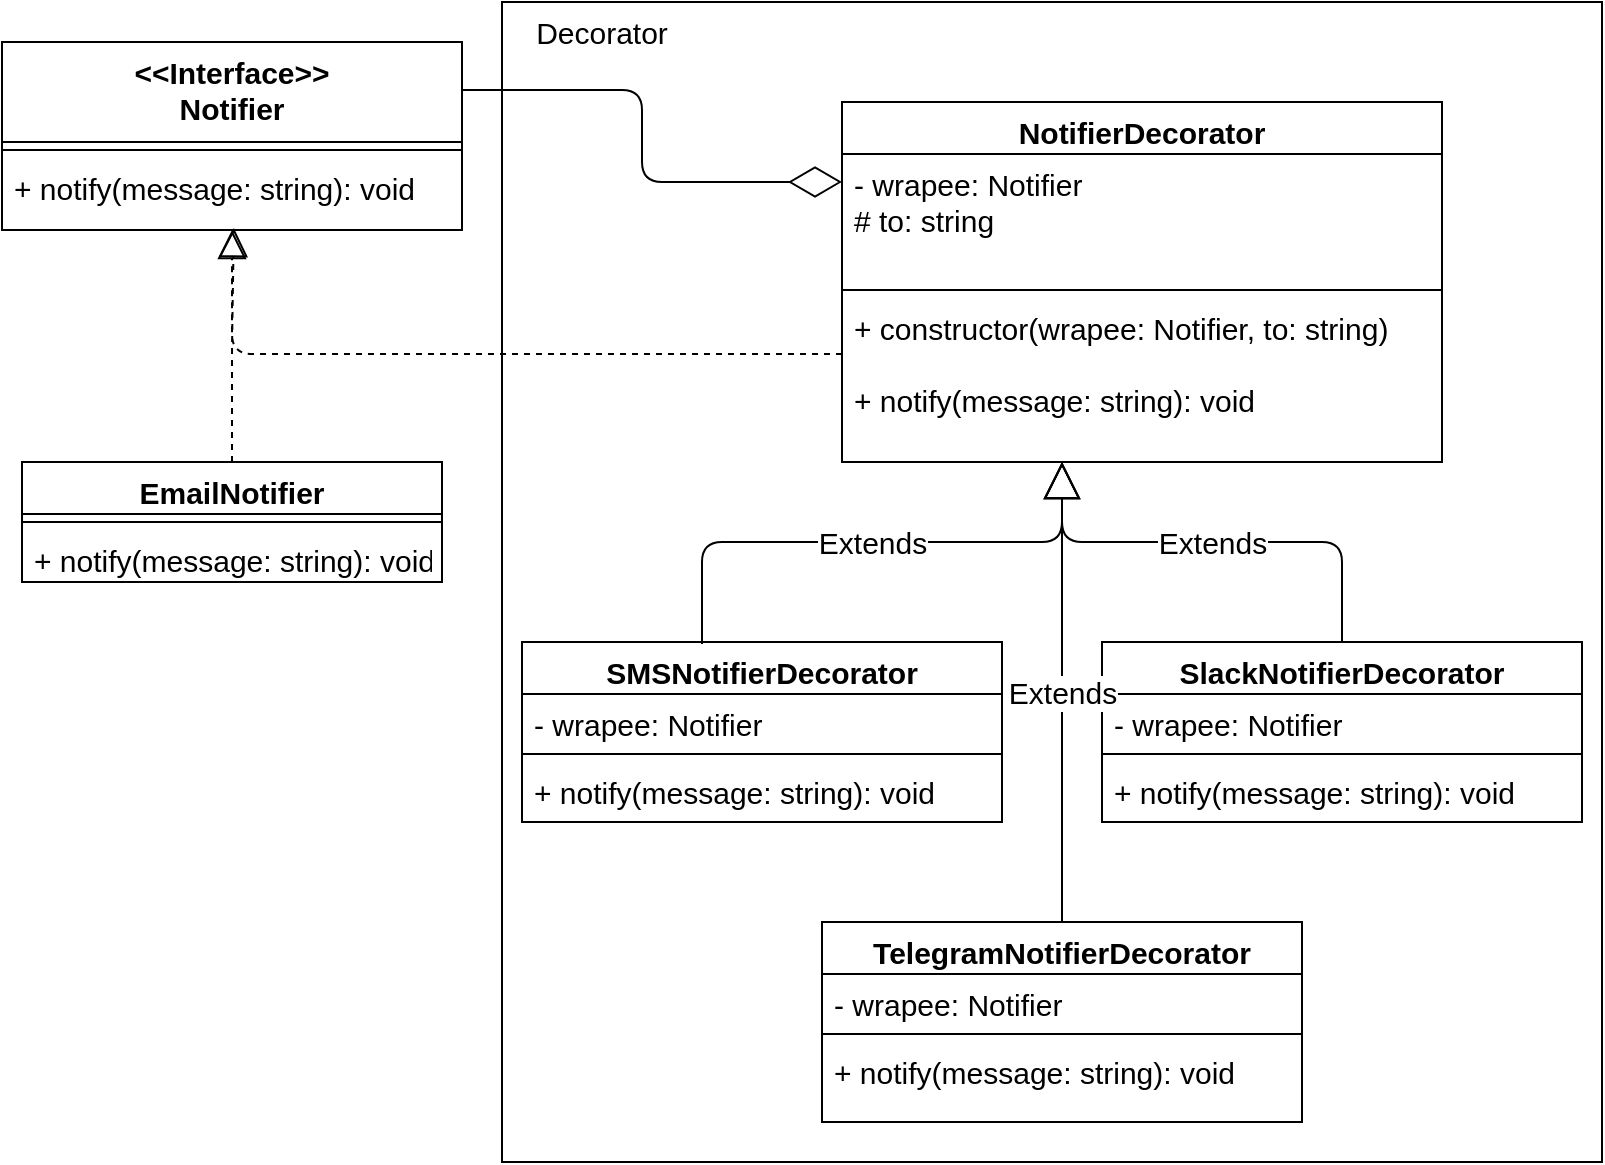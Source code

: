 <mxfile>
    <diagram id="t4p6ZC1YJl-VkOvJ1u9C" name="Страница 1">
        <mxGraphModel dx="639" dy="970" grid="1" gridSize="10" guides="1" tooltips="1" connect="1" arrows="1" fold="1" page="1" pageScale="1" pageWidth="827" pageHeight="1169" math="0" shadow="0">
            <root>
                <mxCell id="0"/>
                <mxCell id="1" parent="0"/>
                <mxCell id="2" value="" style="rounded=0;whiteSpace=wrap;html=1;" parent="1" vertex="1">
                    <mxGeometry x="260" y="10" width="550" height="580" as="geometry"/>
                </mxCell>
                <mxCell id="3" value="&lt;font style=&quot;font-size: 15px&quot;&gt;Decorator&lt;/font&gt;" style="text;html=1;strokeColor=none;fillColor=none;align=center;verticalAlign=middle;whiteSpace=wrap;rounded=0;" parent="1" vertex="1">
                    <mxGeometry x="260" y="10" width="100" height="30" as="geometry"/>
                </mxCell>
                <mxCell id="4" value="&lt;&lt;Interface&gt;&gt;&#10;Notifier" style="swimlane;fontStyle=1;align=center;verticalAlign=top;childLayout=stackLayout;horizontal=1;startSize=50;horizontalStack=0;resizeParent=1;resizeParentMax=0;resizeLast=0;collapsible=1;marginBottom=0;fontSize=15;" parent="1" vertex="1">
                    <mxGeometry x="10" y="30" width="230" height="94" as="geometry"/>
                </mxCell>
                <mxCell id="6" value="" style="line;strokeWidth=1;fillColor=none;align=left;verticalAlign=middle;spacingTop=-1;spacingLeft=3;spacingRight=3;rotatable=0;labelPosition=right;points=[];portConstraint=eastwest;fontSize=15;" parent="4" vertex="1">
                    <mxGeometry y="50" width="230" height="8" as="geometry"/>
                </mxCell>
                <mxCell id="7" value="+ notify(message: string): void" style="text;strokeColor=none;fillColor=none;align=left;verticalAlign=top;spacingLeft=4;spacingRight=4;overflow=hidden;rotatable=0;points=[[0,0.5],[1,0.5]];portConstraint=eastwest;fontSize=15;" parent="4" vertex="1">
                    <mxGeometry y="58" width="230" height="36" as="geometry"/>
                </mxCell>
                <mxCell id="8" value="NotifierDecorator" style="swimlane;fontStyle=1;align=center;verticalAlign=top;childLayout=stackLayout;horizontal=1;startSize=26;horizontalStack=0;resizeParent=1;resizeParentMax=0;resizeLast=0;collapsible=1;marginBottom=0;fontSize=15;" parent="1" vertex="1">
                    <mxGeometry x="430" y="60" width="300" height="180" as="geometry"/>
                </mxCell>
                <mxCell id="12" value="- wrapee: Notifier&#10;# to: string" style="text;strokeColor=none;fillColor=none;align=left;verticalAlign=top;spacingLeft=4;spacingRight=4;overflow=hidden;rotatable=0;points=[[0,0.5],[1,0.5]];portConstraint=eastwest;fontSize=15;" parent="8" vertex="1">
                    <mxGeometry y="26" width="300" height="64" as="geometry"/>
                </mxCell>
                <mxCell id="10" value="" style="line;strokeWidth=1;fillColor=none;align=left;verticalAlign=middle;spacingTop=-1;spacingLeft=3;spacingRight=3;rotatable=0;labelPosition=right;points=[];portConstraint=eastwest;fontSize=15;" parent="8" vertex="1">
                    <mxGeometry y="90" width="300" height="8" as="geometry"/>
                </mxCell>
                <mxCell id="11" value="+ constructor(wrapee: Notifier, to: string)&#10;&#10;+ notify(message: string): void&#10;" style="text;strokeColor=none;fillColor=none;align=left;verticalAlign=top;spacingLeft=4;spacingRight=4;overflow=hidden;rotatable=0;points=[[0,0.5],[1,0.5]];portConstraint=eastwest;fontSize=15;" parent="8" vertex="1">
                    <mxGeometry y="98" width="300" height="82" as="geometry"/>
                </mxCell>
                <mxCell id="14" value="" style="endArrow=diamondThin;endFill=0;endSize=24;html=1;fontSize=15;edgeStyle=orthogonalEdgeStyle;" parent="1" source="4" target="8" edge="1">
                    <mxGeometry width="160" relative="1" as="geometry">
                        <mxPoint x="490" y="270" as="sourcePoint"/>
                        <mxPoint x="650" y="270" as="targetPoint"/>
                        <Array as="points">
                            <mxPoint x="330" y="54"/>
                            <mxPoint x="330" y="100"/>
                        </Array>
                    </mxGeometry>
                </mxCell>
                <mxCell id="15" value="EmailNotifier" style="swimlane;fontStyle=1;align=center;verticalAlign=top;childLayout=stackLayout;horizontal=1;startSize=26;horizontalStack=0;resizeParent=1;resizeParentMax=0;resizeLast=0;collapsible=1;marginBottom=0;fontSize=15;" parent="1" vertex="1">
                    <mxGeometry x="20" y="240" width="210" height="60" as="geometry"/>
                </mxCell>
                <mxCell id="17" value="" style="line;strokeWidth=1;fillColor=none;align=left;verticalAlign=middle;spacingTop=-1;spacingLeft=3;spacingRight=3;rotatable=0;labelPosition=right;points=[];portConstraint=eastwest;fontSize=15;" parent="15" vertex="1">
                    <mxGeometry y="26" width="210" height="8" as="geometry"/>
                </mxCell>
                <mxCell id="18" value="+ notify(message: string): void" style="text;strokeColor=none;fillColor=none;align=left;verticalAlign=top;spacingLeft=4;spacingRight=4;overflow=hidden;rotatable=0;points=[[0,0.5],[1,0.5]];portConstraint=eastwest;fontSize=15;" parent="15" vertex="1">
                    <mxGeometry y="34" width="210" height="26" as="geometry"/>
                </mxCell>
                <mxCell id="21" value="" style="endArrow=block;dashed=1;endFill=0;endSize=12;html=1;fontSize=15;entryX=0.504;entryY=0.972;entryDx=0;entryDy=0;entryPerimeter=0;exitX=0.5;exitY=0;exitDx=0;exitDy=0;edgeStyle=orthogonalEdgeStyle;" parent="1" source="15" target="7" edge="1">
                    <mxGeometry width="160" relative="1" as="geometry">
                        <mxPoint x="490" y="380" as="sourcePoint"/>
                        <mxPoint x="650" y="380" as="targetPoint"/>
                    </mxGeometry>
                </mxCell>
                <mxCell id="22" value="" style="endArrow=block;dashed=1;endFill=0;endSize=12;html=1;fontSize=15;edgeStyle=orthogonalEdgeStyle;" parent="1" source="11" target="7" edge="1">
                    <mxGeometry width="160" relative="1" as="geometry">
                        <mxPoint x="145" y="260" as="sourcePoint"/>
                        <mxPoint x="300" y="170" as="targetPoint"/>
                        <Array as="points">
                            <mxPoint x="125" y="186"/>
                        </Array>
                    </mxGeometry>
                </mxCell>
                <mxCell id="23" value="TelegramNotifierDecorator" style="swimlane;fontStyle=1;align=center;verticalAlign=top;childLayout=stackLayout;horizontal=1;startSize=26;horizontalStack=0;resizeParent=1;resizeParentMax=0;resizeLast=0;collapsible=1;marginBottom=0;fontSize=15;" parent="1" vertex="1">
                    <mxGeometry x="420" y="470" width="240" height="100" as="geometry"/>
                </mxCell>
                <mxCell id="24" value="- wrapee: Notifier" style="text;strokeColor=none;fillColor=none;align=left;verticalAlign=top;spacingLeft=4;spacingRight=4;overflow=hidden;rotatable=0;points=[[0,0.5],[1,0.5]];portConstraint=eastwest;fontSize=15;" parent="23" vertex="1">
                    <mxGeometry y="26" width="240" height="26" as="geometry"/>
                </mxCell>
                <mxCell id="25" value="" style="line;strokeWidth=1;fillColor=none;align=left;verticalAlign=middle;spacingTop=-1;spacingLeft=3;spacingRight=3;rotatable=0;labelPosition=right;points=[];portConstraint=eastwest;fontSize=15;" parent="23" vertex="1">
                    <mxGeometry y="52" width="240" height="8" as="geometry"/>
                </mxCell>
                <mxCell id="26" value="+ notify(message: string): void" style="text;strokeColor=none;fillColor=none;align=left;verticalAlign=top;spacingLeft=4;spacingRight=4;overflow=hidden;rotatable=0;points=[[0,0.5],[1,0.5]];portConstraint=eastwest;fontSize=15;" parent="23" vertex="1">
                    <mxGeometry y="60" width="240" height="40" as="geometry"/>
                </mxCell>
                <mxCell id="27" value="SMSNotifierDecorator" style="swimlane;fontStyle=1;align=center;verticalAlign=top;childLayout=stackLayout;horizontal=1;startSize=26;horizontalStack=0;resizeParent=1;resizeParentMax=0;resizeLast=0;collapsible=1;marginBottom=0;fontSize=15;" parent="1" vertex="1">
                    <mxGeometry x="270" y="330" width="240" height="90" as="geometry"/>
                </mxCell>
                <mxCell id="28" value="- wrapee: Notifier" style="text;strokeColor=none;fillColor=none;align=left;verticalAlign=top;spacingLeft=4;spacingRight=4;overflow=hidden;rotatable=0;points=[[0,0.5],[1,0.5]];portConstraint=eastwest;fontSize=15;" parent="27" vertex="1">
                    <mxGeometry y="26" width="240" height="26" as="geometry"/>
                </mxCell>
                <mxCell id="29" value="" style="line;strokeWidth=1;fillColor=none;align=left;verticalAlign=middle;spacingTop=-1;spacingLeft=3;spacingRight=3;rotatable=0;labelPosition=right;points=[];portConstraint=eastwest;fontSize=15;" parent="27" vertex="1">
                    <mxGeometry y="52" width="240" height="8" as="geometry"/>
                </mxCell>
                <mxCell id="30" value="+ notify(message: string): void" style="text;strokeColor=none;fillColor=none;align=left;verticalAlign=top;spacingLeft=4;spacingRight=4;overflow=hidden;rotatable=0;points=[[0,0.5],[1,0.5]];portConstraint=eastwest;fontSize=15;" parent="27" vertex="1">
                    <mxGeometry y="60" width="240" height="30" as="geometry"/>
                </mxCell>
                <mxCell id="31" value="SlackNotifierDecorator" style="swimlane;fontStyle=1;align=center;verticalAlign=top;childLayout=stackLayout;horizontal=1;startSize=26;horizontalStack=0;resizeParent=1;resizeParentMax=0;resizeLast=0;collapsible=1;marginBottom=0;fontSize=15;" parent="1" vertex="1">
                    <mxGeometry x="560" y="330" width="240" height="90" as="geometry"/>
                </mxCell>
                <mxCell id="32" value="- wrapee: Notifier" style="text;strokeColor=none;fillColor=none;align=left;verticalAlign=top;spacingLeft=4;spacingRight=4;overflow=hidden;rotatable=0;points=[[0,0.5],[1,0.5]];portConstraint=eastwest;fontSize=15;" parent="31" vertex="1">
                    <mxGeometry y="26" width="240" height="26" as="geometry"/>
                </mxCell>
                <mxCell id="33" value="" style="line;strokeWidth=1;fillColor=none;align=left;verticalAlign=middle;spacingTop=-1;spacingLeft=3;spacingRight=3;rotatable=0;labelPosition=right;points=[];portConstraint=eastwest;fontSize=15;" parent="31" vertex="1">
                    <mxGeometry y="52" width="240" height="8" as="geometry"/>
                </mxCell>
                <mxCell id="34" value="+ notify(message: string): void" style="text;strokeColor=none;fillColor=none;align=left;verticalAlign=top;spacingLeft=4;spacingRight=4;overflow=hidden;rotatable=0;points=[[0,0.5],[1,0.5]];portConstraint=eastwest;fontSize=15;" parent="31" vertex="1">
                    <mxGeometry y="60" width="240" height="30" as="geometry"/>
                </mxCell>
                <mxCell id="35" value="Extends" style="endArrow=block;endSize=16;endFill=0;html=1;fontSize=15;exitX=0.5;exitY=0;exitDx=0;exitDy=0;edgeStyle=orthogonalEdgeStyle;" parent="1" source="23" target="11" edge="1">
                    <mxGeometry width="160" relative="1" as="geometry">
                        <mxPoint x="410" y="380" as="sourcePoint"/>
                        <mxPoint x="550" y="210" as="targetPoint"/>
                        <Array as="points">
                            <mxPoint x="540" y="270"/>
                            <mxPoint x="540" y="270"/>
                        </Array>
                    </mxGeometry>
                </mxCell>
                <mxCell id="36" value="Extends" style="endArrow=block;endSize=16;endFill=0;html=1;fontSize=15;exitX=0.5;exitY=0;exitDx=0;exitDy=0;edgeStyle=orthogonalEdgeStyle;" parent="1" source="31" edge="1" target="8">
                    <mxGeometry width="160" relative="1" as="geometry">
                        <mxPoint x="170" y="440" as="sourcePoint"/>
                        <mxPoint x="540" y="178" as="targetPoint"/>
                        <Array as="points">
                            <mxPoint x="680" y="280"/>
                            <mxPoint x="540" y="280"/>
                        </Array>
                    </mxGeometry>
                </mxCell>
                <mxCell id="37" value="Extends" style="endArrow=block;endSize=16;endFill=0;html=1;fontSize=15;edgeStyle=orthogonalEdgeStyle;" parent="1" edge="1" target="8">
                    <mxGeometry width="160" relative="1" as="geometry">
                        <mxPoint x="360" y="331" as="sourcePoint"/>
                        <mxPoint x="540" y="177" as="targetPoint"/>
                        <Array as="points">
                            <mxPoint x="360" y="280"/>
                            <mxPoint x="540" y="280"/>
                        </Array>
                    </mxGeometry>
                </mxCell>
            </root>
        </mxGraphModel>
    </diagram>
</mxfile>
